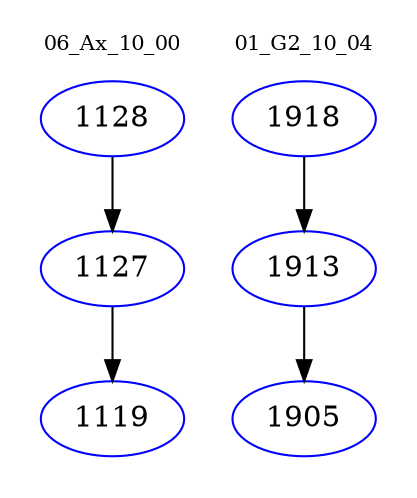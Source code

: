 digraph{
subgraph cluster_0 {
color = white
label = "06_Ax_10_00";
fontsize=10;
T0_1128 [label="1128", color="blue"]
T0_1128 -> T0_1127 [color="black"]
T0_1127 [label="1127", color="blue"]
T0_1127 -> T0_1119 [color="black"]
T0_1119 [label="1119", color="blue"]
}
subgraph cluster_1 {
color = white
label = "01_G2_10_04";
fontsize=10;
T1_1918 [label="1918", color="blue"]
T1_1918 -> T1_1913 [color="black"]
T1_1913 [label="1913", color="blue"]
T1_1913 -> T1_1905 [color="black"]
T1_1905 [label="1905", color="blue"]
}
}
